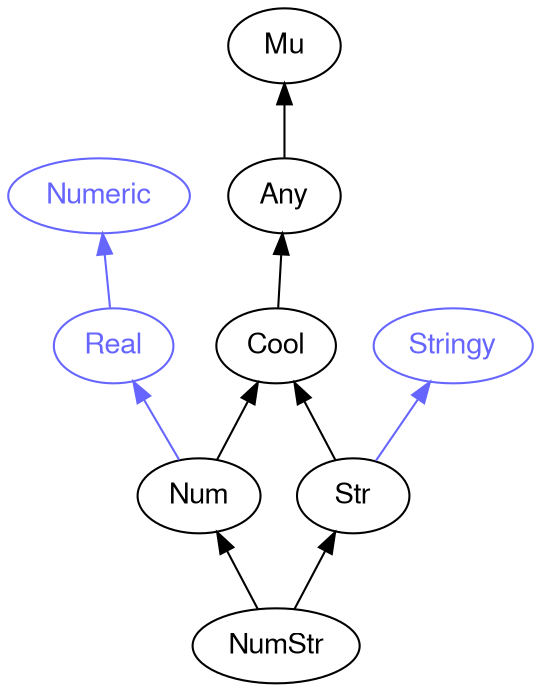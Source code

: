 digraph "perl6-type-graph" {
    rankdir=BT;
    splines=polyline;
    overlap=false; 
    // Types
    "Num" [color="#000000", fontcolor="#000000", href="/type/Num", fontname="FreeSans"];
    "Mu" [color="#000000", fontcolor="#000000", href="/type/Mu", fontname="FreeSans"];
    "Any" [color="#000000", fontcolor="#000000", href="/type/Any", fontname="FreeSans"];
    "Cool" [color="#000000", fontcolor="#000000", href="/type/Cool", fontname="FreeSans"];
    "Numeric" [color="#6666FF", fontcolor="#6666FF", href="/type/Numeric", fontname="FreeSans"];
    "Real" [color="#6666FF", fontcolor="#6666FF", href="/type/Real", fontname="FreeSans"];
    "Stringy" [color="#6666FF", fontcolor="#6666FF", href="/type/Stringy", fontname="FreeSans"];
    "Str" [color="#000000", fontcolor="#000000", href="/type/Str", fontname="FreeSans"];
    "NumStr" [color="#000000", fontcolor="#000000", href="/type/NumStr", fontname="FreeSans"];

    // Superclasses
    "Num" -> "Cool" [color="#000000"];
    "Any" -> "Mu" [color="#000000"];
    "Cool" -> "Any" [color="#000000"];
    "Str" -> "Cool" [color="#000000"];
    "NumStr" -> "Num" [color="#000000"];
    "NumStr" -> "Str" [color="#000000"];

    // Roles
    "Num" -> "Real" [color="#6666FF"];
    "Real" -> "Numeric" [color="#6666FF"];
    "Str" -> "Stringy" [color="#6666FF"];
}
